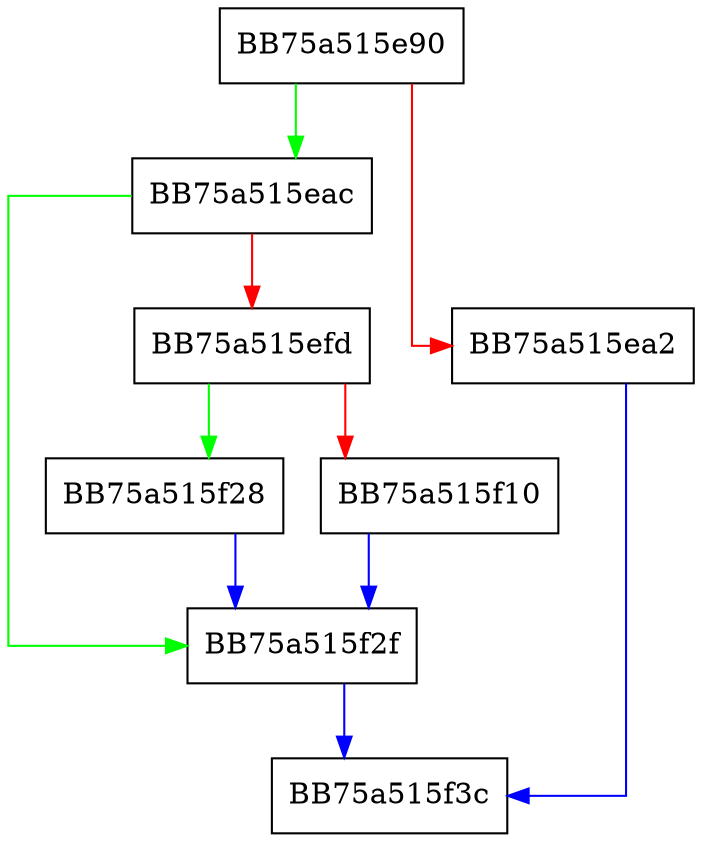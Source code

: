 digraph msil_esc_apicall_emu {
  node [shape="box"];
  graph [splines=ortho];
  BB75a515e90 -> BB75a515eac [color="green"];
  BB75a515e90 -> BB75a515ea2 [color="red"];
  BB75a515ea2 -> BB75a515f3c [color="blue"];
  BB75a515eac -> BB75a515f2f [color="green"];
  BB75a515eac -> BB75a515efd [color="red"];
  BB75a515efd -> BB75a515f28 [color="green"];
  BB75a515efd -> BB75a515f10 [color="red"];
  BB75a515f10 -> BB75a515f2f [color="blue"];
  BB75a515f28 -> BB75a515f2f [color="blue"];
  BB75a515f2f -> BB75a515f3c [color="blue"];
}